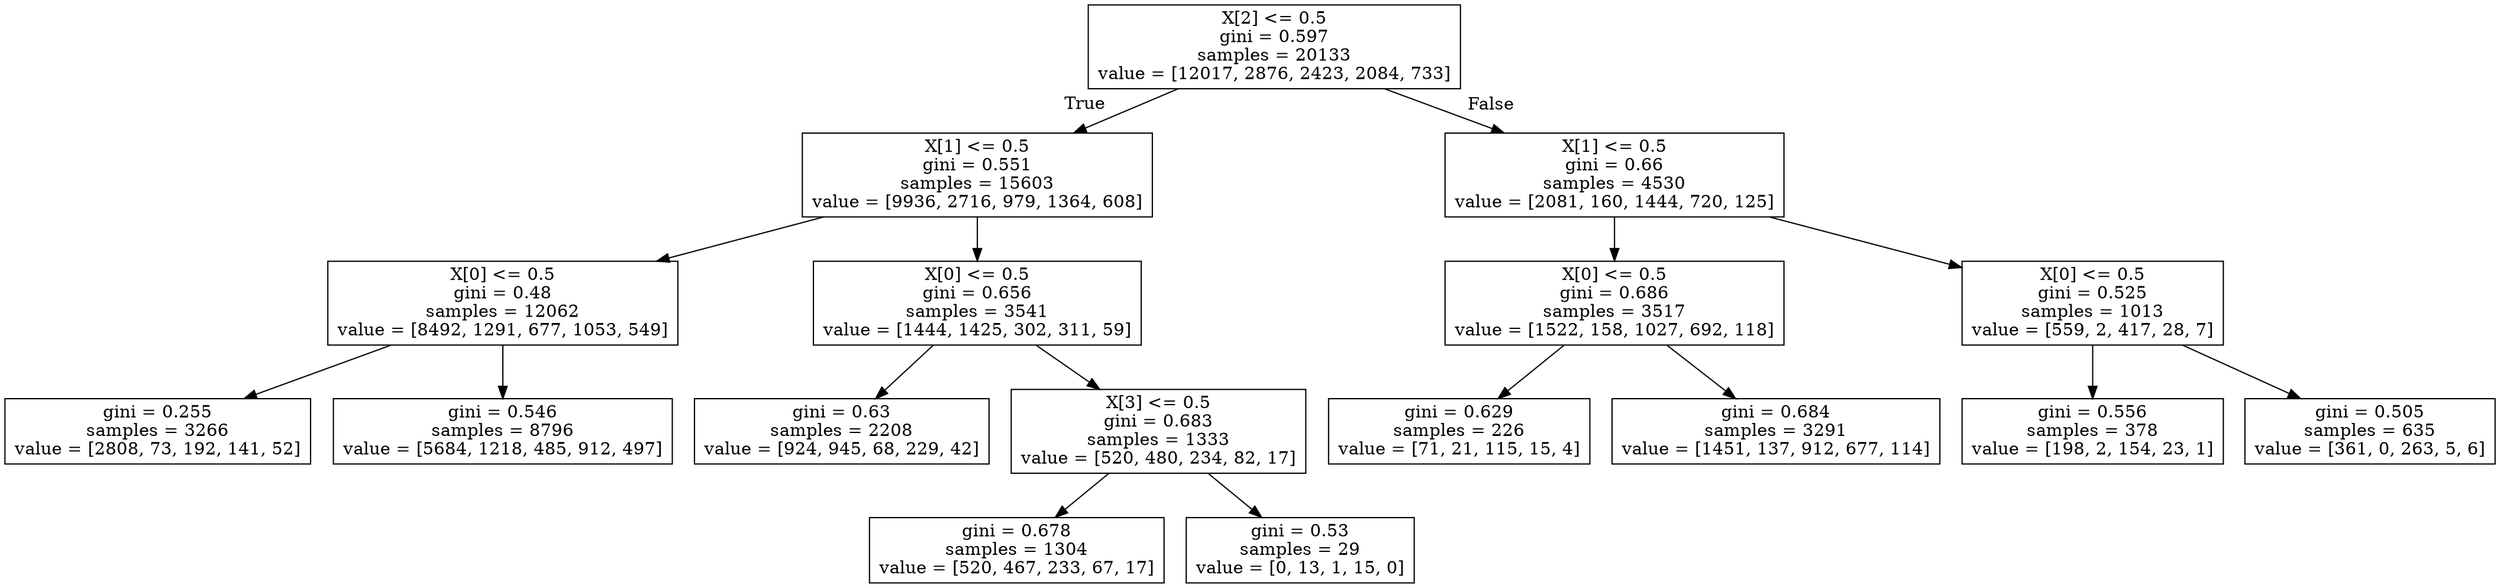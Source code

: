 digraph Tree {
node [shape=box] ;
0 [label="X[2] <= 0.5\ngini = 0.597\nsamples = 20133\nvalue = [12017, 2876, 2423, 2084, 733]"] ;
1 [label="X[1] <= 0.5\ngini = 0.551\nsamples = 15603\nvalue = [9936, 2716, 979, 1364, 608]"] ;
0 -> 1 [labeldistance=2.5, labelangle=45, headlabel="True"] ;
2 [label="X[0] <= 0.5\ngini = 0.48\nsamples = 12062\nvalue = [8492, 1291, 677, 1053, 549]"] ;
1 -> 2 ;
3 [label="gini = 0.255\nsamples = 3266\nvalue = [2808, 73, 192, 141, 52]"] ;
2 -> 3 ;
4 [label="gini = 0.546\nsamples = 8796\nvalue = [5684, 1218, 485, 912, 497]"] ;
2 -> 4 ;
5 [label="X[0] <= 0.5\ngini = 0.656\nsamples = 3541\nvalue = [1444, 1425, 302, 311, 59]"] ;
1 -> 5 ;
6 [label="gini = 0.63\nsamples = 2208\nvalue = [924, 945, 68, 229, 42]"] ;
5 -> 6 ;
7 [label="X[3] <= 0.5\ngini = 0.683\nsamples = 1333\nvalue = [520, 480, 234, 82, 17]"] ;
5 -> 7 ;
8 [label="gini = 0.678\nsamples = 1304\nvalue = [520, 467, 233, 67, 17]"] ;
7 -> 8 ;
9 [label="gini = 0.53\nsamples = 29\nvalue = [0, 13, 1, 15, 0]"] ;
7 -> 9 ;
10 [label="X[1] <= 0.5\ngini = 0.66\nsamples = 4530\nvalue = [2081, 160, 1444, 720, 125]"] ;
0 -> 10 [labeldistance=2.5, labelangle=-45, headlabel="False"] ;
11 [label="X[0] <= 0.5\ngini = 0.686\nsamples = 3517\nvalue = [1522, 158, 1027, 692, 118]"] ;
10 -> 11 ;
12 [label="gini = 0.629\nsamples = 226\nvalue = [71, 21, 115, 15, 4]"] ;
11 -> 12 ;
13 [label="gini = 0.684\nsamples = 3291\nvalue = [1451, 137, 912, 677, 114]"] ;
11 -> 13 ;
14 [label="X[0] <= 0.5\ngini = 0.525\nsamples = 1013\nvalue = [559, 2, 417, 28, 7]"] ;
10 -> 14 ;
15 [label="gini = 0.556\nsamples = 378\nvalue = [198, 2, 154, 23, 1]"] ;
14 -> 15 ;
16 [label="gini = 0.505\nsamples = 635\nvalue = [361, 0, 263, 5, 6]"] ;
14 -> 16 ;
}